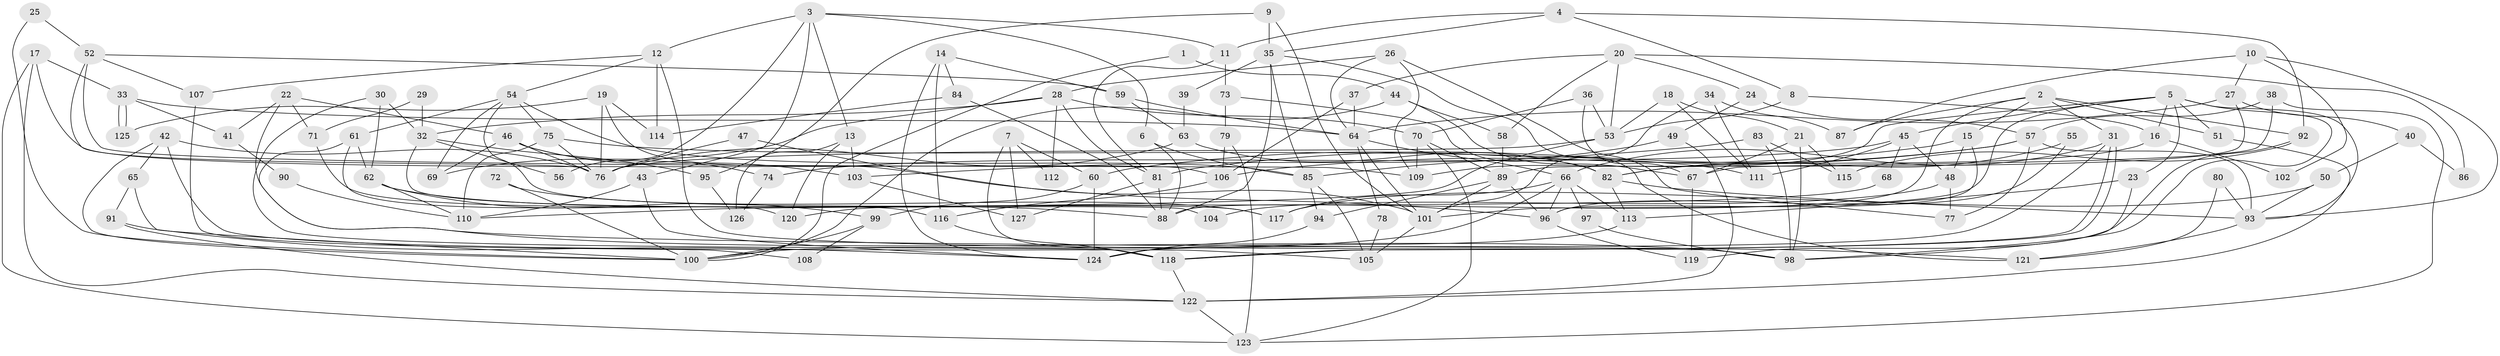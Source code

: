 // Generated by graph-tools (version 1.1) at 2025/50/03/09/25 03:50:04]
// undirected, 127 vertices, 254 edges
graph export_dot {
graph [start="1"]
  node [color=gray90,style=filled];
  1;
  2;
  3;
  4;
  5;
  6;
  7;
  8;
  9;
  10;
  11;
  12;
  13;
  14;
  15;
  16;
  17;
  18;
  19;
  20;
  21;
  22;
  23;
  24;
  25;
  26;
  27;
  28;
  29;
  30;
  31;
  32;
  33;
  34;
  35;
  36;
  37;
  38;
  39;
  40;
  41;
  42;
  43;
  44;
  45;
  46;
  47;
  48;
  49;
  50;
  51;
  52;
  53;
  54;
  55;
  56;
  57;
  58;
  59;
  60;
  61;
  62;
  63;
  64;
  65;
  66;
  67;
  68;
  69;
  70;
  71;
  72;
  73;
  74;
  75;
  76;
  77;
  78;
  79;
  80;
  81;
  82;
  83;
  84;
  85;
  86;
  87;
  88;
  89;
  90;
  91;
  92;
  93;
  94;
  95;
  96;
  97;
  98;
  99;
  100;
  101;
  102;
  103;
  104;
  105;
  106;
  107;
  108;
  109;
  110;
  111;
  112;
  113;
  114;
  115;
  116;
  117;
  118;
  119;
  120;
  121;
  122;
  123;
  124;
  125;
  126;
  127;
  1 -- 100;
  1 -- 44;
  2 -- 31;
  2 -- 88;
  2 -- 15;
  2 -- 51;
  2 -- 87;
  2 -- 92;
  3 -- 11;
  3 -- 12;
  3 -- 6;
  3 -- 13;
  3 -- 43;
  3 -- 56;
  4 -- 8;
  4 -- 92;
  4 -- 11;
  4 -- 35;
  5 -- 23;
  5 -- 51;
  5 -- 16;
  5 -- 45;
  5 -- 93;
  5 -- 98;
  5 -- 101;
  5 -- 109;
  6 -- 88;
  6 -- 85;
  7 -- 127;
  7 -- 60;
  7 -- 112;
  7 -- 118;
  8 -- 53;
  8 -- 16;
  9 -- 101;
  9 -- 35;
  9 -- 95;
  10 -- 93;
  10 -- 27;
  10 -- 87;
  10 -- 102;
  11 -- 81;
  11 -- 73;
  12 -- 98;
  12 -- 54;
  12 -- 107;
  12 -- 114;
  13 -- 103;
  13 -- 120;
  13 -- 126;
  14 -- 116;
  14 -- 59;
  14 -- 84;
  14 -- 124;
  15 -- 48;
  15 -- 60;
  15 -- 96;
  16 -- 82;
  16 -- 102;
  17 -- 122;
  17 -- 33;
  17 -- 106;
  17 -- 123;
  18 -- 53;
  18 -- 111;
  18 -- 21;
  19 -- 114;
  19 -- 96;
  19 -- 76;
  19 -- 125;
  20 -- 24;
  20 -- 53;
  20 -- 37;
  20 -- 58;
  20 -- 86;
  21 -- 67;
  21 -- 98;
  21 -- 115;
  22 -- 121;
  22 -- 46;
  22 -- 41;
  22 -- 71;
  23 -- 98;
  23 -- 113;
  24 -- 57;
  24 -- 49;
  25 -- 100;
  25 -- 52;
  26 -- 64;
  26 -- 109;
  26 -- 28;
  26 -- 77;
  27 -- 64;
  27 -- 89;
  27 -- 40;
  28 -- 69;
  28 -- 32;
  28 -- 70;
  28 -- 81;
  28 -- 112;
  29 -- 32;
  29 -- 71;
  30 -- 62;
  30 -- 118;
  30 -- 32;
  31 -- 118;
  31 -- 118;
  31 -- 124;
  31 -- 66;
  32 -- 56;
  32 -- 95;
  32 -- 104;
  33 -- 64;
  33 -- 125;
  33 -- 125;
  33 -- 41;
  34 -- 87;
  34 -- 101;
  34 -- 111;
  35 -- 85;
  35 -- 39;
  35 -- 88;
  35 -- 121;
  36 -- 70;
  36 -- 67;
  36 -- 53;
  37 -- 64;
  37 -- 106;
  38 -- 123;
  38 -- 57;
  38 -- 67;
  39 -- 63;
  40 -- 50;
  40 -- 86;
  41 -- 90;
  42 -- 105;
  42 -- 76;
  42 -- 65;
  42 -- 100;
  43 -- 124;
  43 -- 110;
  44 -- 100;
  44 -- 58;
  44 -- 67;
  45 -- 111;
  45 -- 48;
  45 -- 68;
  45 -- 74;
  46 -- 74;
  46 -- 76;
  46 -- 69;
  46 -- 103;
  47 -- 101;
  47 -- 76;
  48 -- 77;
  48 -- 104;
  49 -- 122;
  49 -- 85;
  50 -- 93;
  50 -- 117;
  51 -- 122;
  52 -- 109;
  52 -- 59;
  52 -- 76;
  52 -- 107;
  53 -- 76;
  53 -- 110;
  54 -- 85;
  54 -- 75;
  54 -- 61;
  54 -- 69;
  54 -- 117;
  55 -- 82;
  55 -- 96;
  57 -- 81;
  57 -- 106;
  57 -- 77;
  57 -- 93;
  58 -- 89;
  59 -- 64;
  59 -- 63;
  60 -- 99;
  60 -- 124;
  61 -- 98;
  61 -- 62;
  61 -- 120;
  62 -- 110;
  62 -- 88;
  62 -- 99;
  63 -- 82;
  63 -- 76;
  64 -- 101;
  64 -- 66;
  64 -- 78;
  65 -- 100;
  65 -- 91;
  66 -- 113;
  66 -- 96;
  66 -- 97;
  66 -- 100;
  66 -- 117;
  67 -- 119;
  68 -- 120;
  70 -- 123;
  70 -- 89;
  70 -- 109;
  71 -- 116;
  72 -- 117;
  72 -- 100;
  73 -- 79;
  73 -- 82;
  74 -- 126;
  75 -- 76;
  75 -- 110;
  75 -- 111;
  78 -- 105;
  79 -- 106;
  79 -- 123;
  80 -- 93;
  80 -- 121;
  81 -- 88;
  81 -- 127;
  82 -- 93;
  82 -- 113;
  83 -- 115;
  83 -- 98;
  83 -- 103;
  84 -- 88;
  84 -- 114;
  85 -- 94;
  85 -- 105;
  89 -- 96;
  89 -- 94;
  89 -- 101;
  90 -- 110;
  91 -- 124;
  91 -- 122;
  92 -- 119;
  92 -- 115;
  93 -- 121;
  94 -- 124;
  95 -- 126;
  96 -- 119;
  97 -- 98;
  99 -- 100;
  99 -- 108;
  101 -- 105;
  103 -- 127;
  106 -- 116;
  107 -- 108;
  113 -- 124;
  116 -- 118;
  118 -- 122;
  122 -- 123;
}
